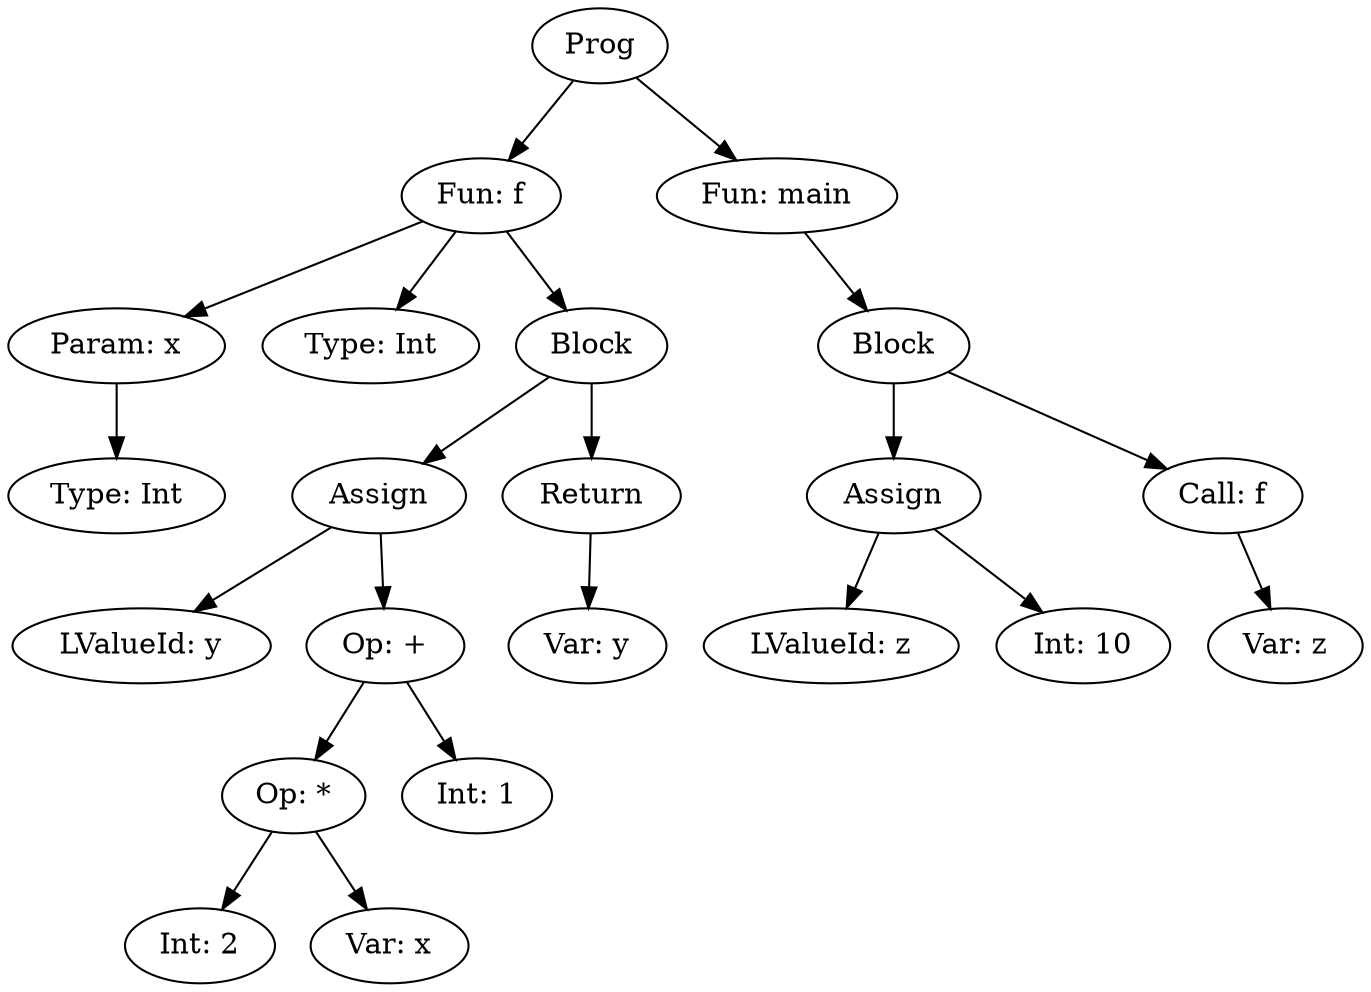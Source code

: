digraph AST {
"Prog2054881392" [label="Prog"];
"Fun529116035" [label="Fun: f"];
"Prog2054881392" -> "Fun529116035";
"Param242481580" [label="Param: x"];
"Fun529116035" -> "Param242481580";
"Type1627800613" [label="Type: Int"];
"Param242481580" -> "Type1627800613";
"Type2065530879" [label="Type: Int"];
"Fun529116035" -> "Type2065530879";
"CmdBlock697960108" [label="Block"];
"Fun529116035" -> "CmdBlock697960108";
"CmdAssign943010986" [label="Assign"];
"CmdBlock697960108" -> "CmdAssign943010986";
"LValueId1807837413" [label="LValueId: y"];
"CmdAssign943010986" -> "LValueId1807837413";
"ExpBinOp2066940133" [label="Op: +"];
"CmdAssign943010986" -> "ExpBinOp2066940133";
"ExpBinOp48612937" [label="Op: *"];
"ExpBinOp2066940133" -> "ExpBinOp48612937";
"ExpInt325333723" [label="Int: 2"];
"ExpBinOp48612937" -> "ExpInt325333723";
"ExpVar1129670968" [label="Var: x"];
"ExpBinOp48612937" -> "ExpVar1129670968";
"ExpInt1023714065" [label="Int: 1"];
"ExpBinOp2066940133" -> "ExpInt1023714065";
"CmdReturn2051450519" [label="Return"];
"CmdBlock697960108" -> "CmdReturn2051450519";
"ExpVar99747242" [label="Var: y"];
"CmdReturn2051450519" -> "ExpVar99747242";
"Fun1837543557" [label="Fun: main"];
"Prog2054881392" -> "Fun1837543557";
"CmdBlock1971489295" [label="Block"];
"Fun1837543557" -> "CmdBlock1971489295";
"CmdAssign985655350" [label="Assign"];
"CmdBlock1971489295" -> "CmdAssign985655350";
"LValueId804611486" [label="LValueId: z"];
"CmdAssign985655350" -> "LValueId804611486";
"ExpInt2008017533" [label="Int: 10"];
"CmdAssign985655350" -> "ExpInt2008017533";
"CmdCall370988149" [label="Call: f"];
"CmdBlock1971489295" -> "CmdCall370988149";
"ExpVar1395089624" [label="Var: z"];
"CmdCall370988149" -> "ExpVar1395089624";
}
